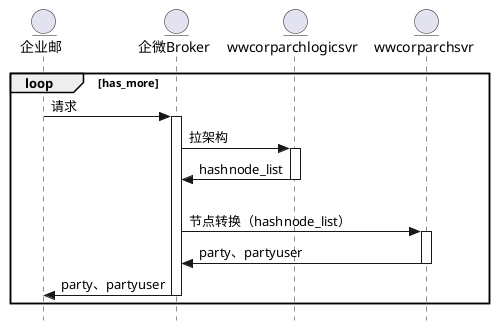 @startuml test
' title 企业邮拉架构

skinparam style strictuml

loop has_more
    entity 企业邮 as Eqymail
    entity 企微Broker as Ebroker
    entity wwcorparchlogicsvr as Egetarch
    entity wwcorparchsvr as Echangenode

    Eqymail -> Ebroker ++: 请求

    Ebroker -> Egetarch ++: 拉架构
    Ebroker <- Egetarch --: hashnode_list

    ||20||

    Ebroker -> Echangenode ++: 节点转换（hashnode_list）
    Ebroker <- Echangenode --: party、partyuser

    Eqymail <- Ebroker --: party、partyuser
end

@enduml